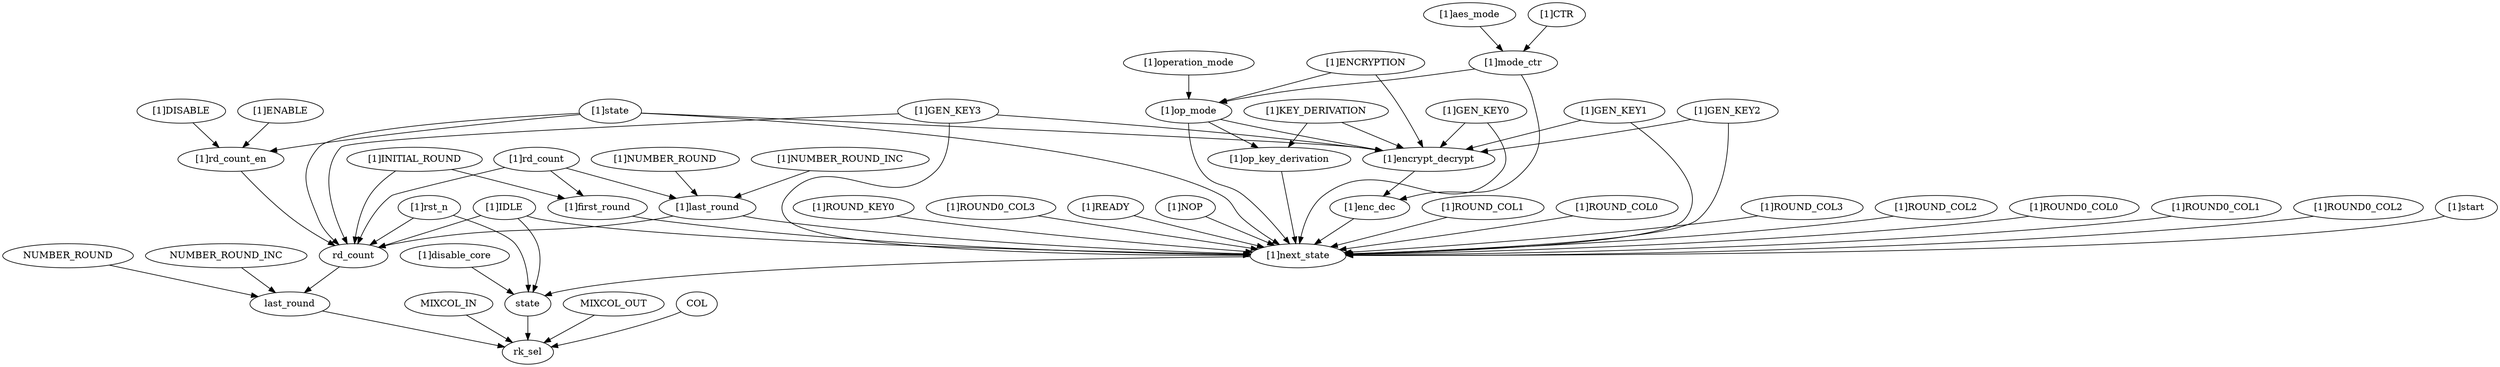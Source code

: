 strict digraph "" {
	"[1]ROUND_COL1"	 [complexity=11,
		importance=1.5096946928,
		rank=0.137244972072];
	"[1]next_state"	 [complexity=3,
		importance=0.751188848241,
		rank=0.250396282747];
	"[1]ROUND_COL1" -> "[1]next_state";
	"[1]ROUND_COL0"	 [complexity=15,
		importance=2.26088354104,
		rank=0.150725569403];
	"[1]ROUND_COL0" -> "[1]next_state";
	"[1]ROUND_COL3"	 [complexity=15,
		importance=2.26088354104,
		rank=0.150725569403];
	"[1]ROUND_COL3" -> "[1]next_state";
	"[1]ROUND_COL2"	 [complexity=11,
		importance=1.5096946928,
		rank=0.137244972072];
	"[1]ROUND_COL2" -> "[1]next_state";
	"[1]ROUND0_COL0"	 [complexity=9,
		importance=1.5096946928,
		rank=0.167743854755];
	"[1]ROUND0_COL0" -> "[1]next_state";
	"[1]ROUND0_COL1"	 [complexity=11,
		importance=1.5096946928,
		rank=0.137244972072];
	"[1]ROUND0_COL1" -> "[1]next_state";
	"[1]ROUND0_COL2"	 [complexity=11,
		importance=1.5096946928,
		rank=0.137244972072];
	"[1]ROUND0_COL2" -> "[1]next_state";
	"[1]start"	 [complexity=4,
		importance=4.51445008576,
		rank=1.12861252144];
	"[1]start" -> "[1]next_state";
	"[1]ROUND_KEY0"	 [complexity=19,
		importance=3.01207238928,
		rank=0.158530125752];
	"[1]ROUND_KEY0" -> "[1]next_state";
	last_round	 [complexity=16,
		importance=0.46322753934,
		rank=0.0289517212087];
	rk_sel	 [complexity=0,
		importance=0.0247657466209,
		rank=0.0];
	last_round -> rk_sel;
	"[1]rd_count_en"	 [complexity=22,
		importance=0.49436616622,
		rank=0.0224711893736];
	rd_count	 [complexity=21,
		importance=0.485710531366,
		rank=0.0231290729222];
	"[1]rd_count_en" -> rd_count;
	"[1]first_round"	 [complexity=4,
		importance=1.5137245964,
		rank=0.378431149101];
	"[1]first_round" -> "[1]next_state";
	"[1]op_key_derivation"	 [complexity=7,
		importance=0.760554166961,
		rank=0.10865059528];
	"[1]op_key_derivation" -> "[1]next_state";
	"[1]operation_mode"	 [complexity=14,
		importance=0.781132955405,
		rank=0.0557952111003];
	"[1]op_mode"	 [complexity=10,
		importance=0.77381595909,
		rank=0.077381595909];
	"[1]operation_mode" -> "[1]op_mode";
	"[1]last_round"	 [complexity=26,
		importance=0.988865162895,
		rank=0.038033275496];
	"[1]last_round" -> "[1]next_state";
	"[1]last_round" -> rd_count;
	MIXCOL_IN	 [complexity=16,
		importance=0.453100435491,
		rank=0.0283187772182];
	MIXCOL_IN -> rk_sel;
	"[1]IDLE"	 [complexity=26,
		importance=0.978738059046,
		rank=0.0376437715018];
	state	 [complexity=1,
		importance=0.672395012657,
		rank=0.672395012657];
	"[1]IDLE" -> state;
	"[1]IDLE" -> "[1]next_state";
	"[1]IDLE" -> rd_count;
	MIXCOL_OUT	 [complexity=16,
		importance=0.453100435491,
		rank=0.0283187772182];
	MIXCOL_OUT -> rk_sel;
	"[1]disable_core"	 [complexity=2,
		importance=1.35210702163,
		rank=0.676053510814];
	"[1]disable_core" -> state;
	"[1]DISABLE"	 [complexity=24,
		importance=0.501683162534,
		rank=0.0209034651056];
	"[1]DISABLE" -> "[1]rd_count_en";
	"[1]ROUND0_COL3"	 [complexity=13,
		importance=2.26088354104,
		rank=0.173914118541];
	"[1]ROUND0_COL3" -> "[1]next_state";
	COL	 [complexity=10,
		importance=0.131145729419,
		rank=0.0131145729419];
	COL -> rk_sel;
	"[1]rd_count"	 [complexity=31,
		importance=1.01134815492,
		rank=0.0326241340297];
	"[1]rd_count" -> "[1]first_round";
	"[1]rd_count" -> "[1]last_round";
	"[1]rd_count" -> rd_count;
	state -> rk_sel;
	"[1]enc_dec"	 [complexity=45,
		importance=9.03044977073,
		rank=0.200676661572];
	"[1]enc_dec" -> "[1]next_state";
	"[1]encrypt_decrypt"	 [complexity=48,
		importance=9.04726754399,
		rank=0.1884847405];
	"[1]encrypt_decrypt" -> "[1]enc_dec";
	"[1]READY"	 [complexity=13,
		importance=2.26088354104,
		rank=0.173914118541];
	"[1]READY" -> "[1]next_state";
	"[1]rst_n"	 [complexity=22,
		importance=1.46444859041,
		rank=0.0665658450187];
	"[1]rst_n" -> state;
	"[1]rst_n" -> rd_count;
	"[1]INITIAL_ROUND"	 [complexity=25,
		importance=0.978738059046,
		rank=0.0391495223618];
	"[1]INITIAL_ROUND" -> "[1]first_round";
	"[1]INITIAL_ROUND" -> rd_count;
	"[1]aes_mode"	 [complexity=17,
		importance=0.793937431937,
		rank=0.0467022018787];
	"[1]mode_ctr"	 [complexity=14,
		importance=0.786620435622,
		rank=0.056187173973];
	"[1]aes_mode" -> "[1]mode_ctr";
	"[1]NUMBER_ROUND"	 [complexity=31,
		importance=0.99618215921,
		rank=0.0321349083616];
	"[1]NUMBER_ROUND" -> "[1]last_round";
	NUMBER_ROUND_INC	 [complexity=21,
		importance=0.470544535655,
		rank=0.0224068826502];
	NUMBER_ROUND_INC -> last_round;
	"[1]next_state" -> state;
	"[1]CTR"	 [complexity=17,
		importance=0.793937431937,
		rank=0.0467022018787];
	"[1]CTR" -> "[1]mode_ctr";
	"[1]mode_ctr" -> "[1]enc_dec";
	"[1]mode_ctr" -> "[1]op_mode";
	"[1]NUMBER_ROUND_INC"	 [complexity=31,
		importance=0.99618215921,
		rank=0.0321349083616];
	"[1]NUMBER_ROUND_INC" -> "[1]last_round";
	rd_count -> last_round;
	"[1]ENABLE"	 [complexity=26,
		importance=0.996049328754,
		rank=0.0383095895675];
	"[1]ENABLE" -> "[1]rd_count_en";
	"[1]NOP"	 [complexity=7,
		importance=0.758505844556,
		rank=0.108357977794];
	"[1]NOP" -> "[1]next_state";
	"[1]state"	 [complexity=23,
		importance=1.04198367957,
		rank=0.0453036382423];
	"[1]state" -> "[1]rd_count_en";
	"[1]state" -> "[1]encrypt_decrypt";
	"[1]state" -> "[1]next_state";
	"[1]state" -> rd_count;
	"[1]ENCRYPTION"	 [complexity=14,
		importance=0.781132955405,
		rank=0.0557952111003];
	"[1]ENCRYPTION" -> "[1]encrypt_decrypt";
	"[1]ENCRYPTION" -> "[1]op_mode";
	"[1]op_mode" -> "[1]op_key_derivation";
	"[1]op_mode" -> "[1]encrypt_decrypt";
	"[1]op_mode" -> "[1]next_state";
	NUMBER_ROUND	 [complexity=21,
		importance=0.470544535655,
		rank=0.0224068826502];
	NUMBER_ROUND -> last_round;
	"[1]GEN_KEY0"	 [complexity=61,
		importance=9.0545845403,
		rank=0.148435812136];
	"[1]GEN_KEY0" -> "[1]encrypt_decrypt";
	"[1]GEN_KEY0" -> "[1]next_state";
	"[1]GEN_KEY1"	 [complexity=61,
		importance=9.0545845403,
		rank=0.148435812136];
	"[1]GEN_KEY1" -> "[1]encrypt_decrypt";
	"[1]GEN_KEY1" -> "[1]next_state";
	"[1]GEN_KEY2"	 [complexity=61,
		importance=9.0545845403,
		rank=0.148435812136];
	"[1]GEN_KEY2" -> "[1]encrypt_decrypt";
	"[1]GEN_KEY2" -> "[1]next_state";
	"[1]GEN_KEY3"	 [complexity=26,
		importance=0.978738059046,
		rank=0.0376437715018];
	"[1]GEN_KEY3" -> "[1]encrypt_decrypt";
	"[1]GEN_KEY3" -> "[1]next_state";
	"[1]GEN_KEY3" -> rd_count;
	"[1]KEY_DERIVATION"	 [complexity=10,
		importance=0.767871163275,
		rank=0.0767871163275];
	"[1]KEY_DERIVATION" -> "[1]op_key_derivation";
	"[1]KEY_DERIVATION" -> "[1]encrypt_decrypt";
}

